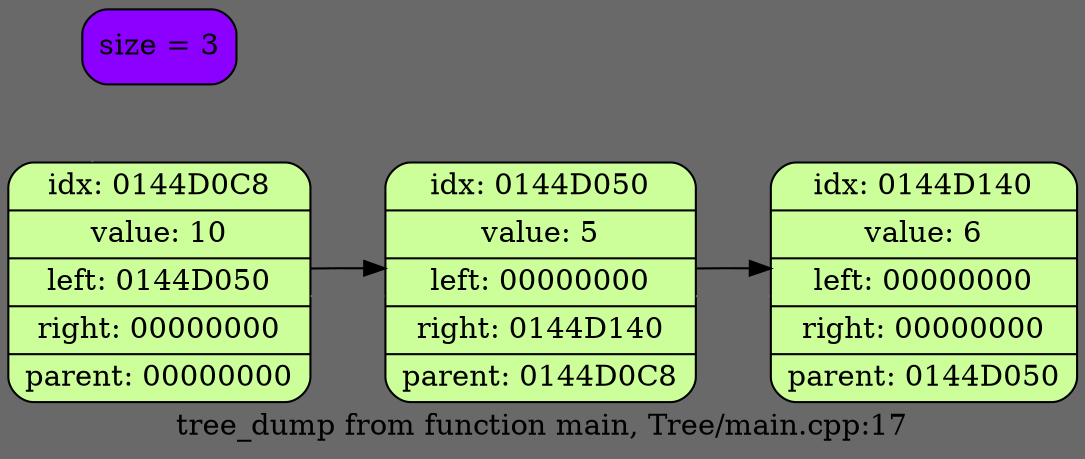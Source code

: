 digraph List {
	rankdir = LR;
	node [shape = record];
	bgcolor = "#696969";
	0 -> 0 -> 1 -> 2[arrowsize = 0.0, weight = "10000", color = "#696969", fontname = "Times-New-Roman"];
	0 [shape = Mrecord, style = filled, fillcolor = "#ccff99", label = "idx: 0144D0C8 | value: 10 | left: 0144D050 | right: 00000000 | parent: 00000000"];
	1 [shape = Mrecord, style = filled, fillcolor = "#ccff99", label = "idx: 0144D050 | value: 5 | left: 00000000 | right: 0144D140 | parent: 0144D0C8"];
	2 [shape = Mrecord, style = filled, fillcolor = "#ccff99", label = "idx: 0144D140 | value: 6 | left: 00000000 | right: 00000000 | parent: 0144D050"];
	0 -> 1
	1 -> 2
	label = "tree_dump from function main, Tree/main.cpp:17";
	All[shape = Mrecord, style = filled, fillcolor = "#8B00FF", label = "size = 3"];}
